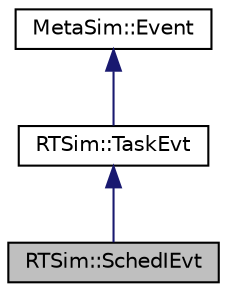 digraph "RTSim::SchedIEvt"
{
  edge [fontname="Helvetica",fontsize="10",labelfontname="Helvetica",labelfontsize="10"];
  node [fontname="Helvetica",fontsize="10",shape=record];
  Node0 [label="RTSim::SchedIEvt",height=0.2,width=0.4,color="black", fillcolor="grey75", style="filled", fontcolor="black"];
  Node1 -> Node0 [dir="back",color="midnightblue",fontsize="10",style="solid",fontname="Helvetica"];
  Node1 [label="RTSim::TaskEvt",height=0.2,width=0.4,color="black", fillcolor="white", style="filled",URL="$classRTSim_1_1TaskEvt.html"];
  Node2 -> Node1 [dir="back",color="midnightblue",fontsize="10",style="solid",fontname="Helvetica"];
  Node2 [label="MetaSim::Event",height=0.2,width=0.4,color="black", fillcolor="white", style="filled",URL="$classMetaSim_1_1Event.html"];
}
